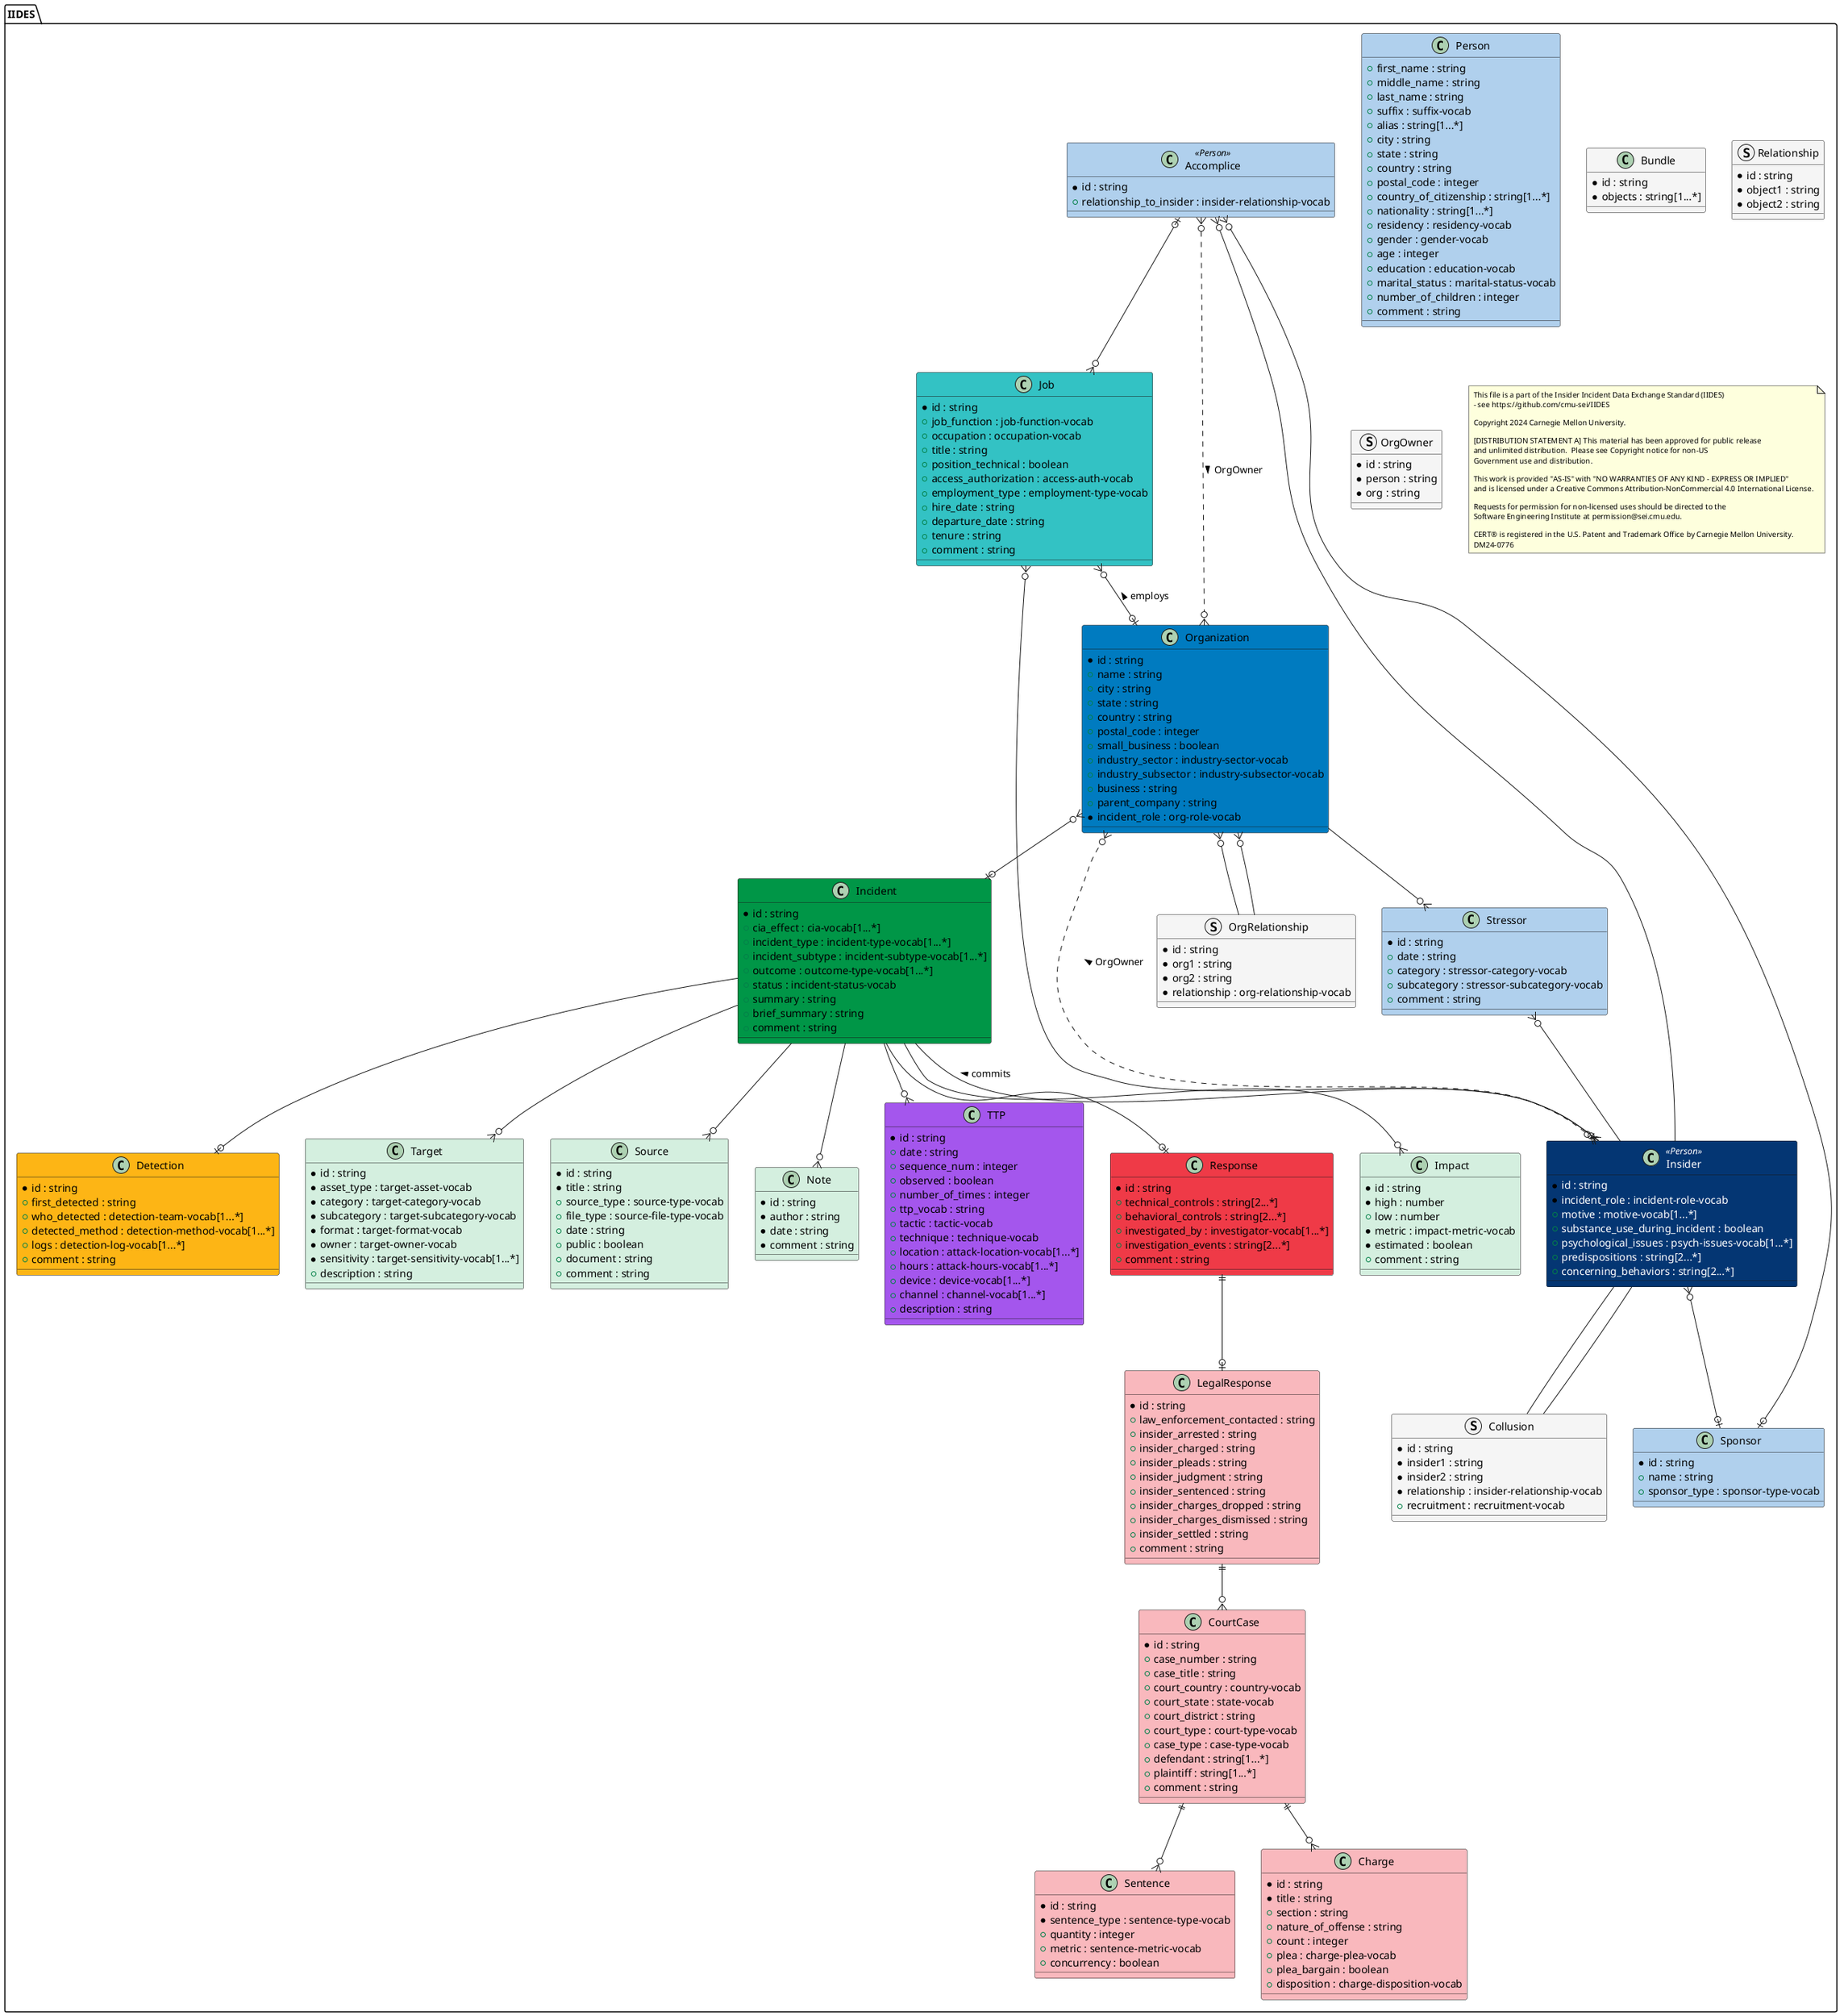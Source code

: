 @startuml IIDES
package "IIDES" #fff {


class Sponsor #b0d0ed {
	* id : string 
	+ name : string 
	+ sponsor_type : sponsor-type-vocab 
}
class Stressor #b0d0ed {
	* id : string 
	+ date : string 
	+ category : stressor-category-vocab 
	+ subcategory : stressor-subcategory-vocab 
	+ comment : string 
}
class Accomplice <<Person>> #b0d0ed {
	* id : string 
	+ relationship_to_insider : insider-relationship-vocab 
}
class Target #D4EFDF {
	* id : string 
	* asset_type : target-asset-vocab 
	* category : target-category-vocab 
	* subcategory : target-subcategory-vocab 
	* format : target-format-vocab 
	* owner : target-owner-vocab 
	* sensitivity : target-sensitivity-vocab[1...*] 
	+ description : string 
}
class Incident #009647 {
	* id : string 
	+ cia_effect : cia-vocab[1...*] 
	+ incident_type : incident-type-vocab[1...*] 
	+ incident_subtype : incident-subtype-vocab[1...*] 
	+ outcome : outcome-type-vocab[1...*] 
	+ status : incident-status-vocab 
	+ summary : string 
	+ brief_summary : string 
	+ comment : string 
}
class Source #D4EFDF {
	* id : string 
	* title : string 
	+ source_type : source-type-vocab 
	+ file_type : source-file-type-vocab 
	+ date : string 
	+ public : boolean 
	+ document : string 
	+ comment : string 
}
class LegalResponse #f9b8bd {
	* id : string 
	+ law_enforcement_contacted : string 
	+ insider_arrested : string 
	+ insider_charged : string 
	+ insider_pleads : string 
	+ insider_judgment : string 
	+ insider_sentenced : string 
	+ insider_charges_dropped : string 
	+ insider_charges_dismissed : string 
	+ insider_settled : string 
	+ comment : string 
}
class Person #b0d0ed {
	+ first_name : string 
	+ middle_name : string 
	+ last_name : string 
	+ suffix : suffix-vocab 
	+ alias : string[1...*] 
	+ city : string 
	+ state : string 
	+ country : string 
	+ postal_code : integer 
	+ country_of_citizenship : string[1...*] 
	+ nationality : string[1...*] 
	+ residency : residency-vocab 
	+ gender : gender-vocab 
	+ age : integer 
	+ education : education-vocab 
	+ marital_status : marital-status-vocab 
	+ number_of_children : integer 
	+ comment : string 
}
class Note #D4EFDF {
	* id : string 
	* author : string 
	* date : string 
	* comment : string 
}
class Bundle #F5F5F5 {
	* id : string 
	* objects : string[1...*] 
}
class Sentence #f9b8bd {
	* id : string 
	* sentence_type : sentence-type-vocab 
	+ quantity : integer 
	+ metric : sentence-metric-vocab 
	+ concurrency : boolean 
}
class TTP #A456ED {
	* id : string 
	+ date : string 
	+ sequence_num : integer 
	+ observed : boolean 
	+ number_of_times : integer 
	+ ttp_vocab : string 
	+ tactic : tactic-vocab 
	+ technique : technique-vocab 
	+ location : attack-location-vocab[1...*] 
	+ hours : attack-hours-vocab[1...*] 
	+ device : device-vocab[1...*] 
	+ channel : channel-vocab[1...*] 
	+ description : string 
}
class Job #33c2C4 {
	* id : string 
	+ job_function : job-function-vocab 
	+ occupation : occupation-vocab 
	+ title : string 
	+ position_technical : boolean 
	+ access_authorization : access-auth-vocab 
	+ employment_type : employment-type-vocab 
	+ hire_date : string 
	+ departure_date : string 
	+ tenure : string 
	+ comment : string 
}
class Charge #f9b8bd {
	* id : string 
	* title : string 
	+ section : string 
	+ nature_of_offense : string 
	+ count : integer 
	+ plea : charge-plea-vocab 
	+ plea_bargain : boolean 
	+ disposition : charge-disposition-vocab 
}
class Impact #D4EFDF {
	* id : string 
	* high : number 
	+ low : number 
	* metric : impact-metric-vocab 
	* estimated : boolean 
	+ comment : string 
}
class Organization #007BC0 {
	* id : string 
	+ name : string 
	+ city : string 
	+ state : string 
	+ country : string 
	+ postal_code : integer 
	+ small_business : boolean 
	+ industry_sector : industry-sector-vocab 
	+ industry_subsector : industry-subsector-vocab 
	+ business : string 
	+ parent_company : string 
	* incident_role : org-role-vocab 
}
class CourtCase #f9b8bd {
	* id : string 
	+ case_number : string 
	+ case_title : string 
	+ court_country : country-vocab 
	+ court_state : state-vocab 
	+ court_district : string 
	+ court_type : court-type-vocab 
	+ case_type : case-type-vocab 
	+ defendant : string[1...*] 
	+ plaintiff : string[1...*] 
	+ comment : string 
}
class Insider <<Person>> #043673;text:white {
	* id : string 
	* incident_role : incident-role-vocab 
	+ motive : motive-vocab[1...*] 
	+ substance_use_during_incident : boolean 
	+ psychological_issues : psych-issues-vocab[1...*] 
	+ predispositions : string[2...*] 
	+ concerning_behaviors : string[2...*] 
}
class Response #EF3A47 {
	* id : string 
	+ technical_controls : string[2...*] 
	+ behavioral_controls : string[2...*] 
	+ investigated_by : investigator-vocab[1...*] 
	+ investigation_events : string[2...*] 
	+ comment : string 
}
class Detection #FDB515 {
	* id : string 
	+ first_detected : string 
	+ who_detected : detection-team-vocab[1...*] 
	+ detected_method : detection-method-vocab[1...*] 
	+ logs : detection-log-vocab[1...*] 
	+ comment : string 
}
struct OrgRelationship #F5F5F5 {
	* id : string 
	* org1 : string 
	* org2 : string 
	* relationship : org-relationship-vocab 
}
struct Relationship #F5F5F5 {
	* id : string 
	* object1 : string 
	* object2 : string 
}
struct OrgOwner #F5F5F5 {
	* id : string 
	* person : string 
	* org : string 
}
struct Collusion #F5F5F5 {
	* id : string 
	* insider1 : string 
	* insider2 : string 
	* relationship : insider-relationship-vocab 
	+ recruitment : recruitment-vocab 
}

    Insider --o{ Accomplice
    Incident --|{ Insider : commits <
    Accomplice |o--o{ Job
    Job }o--o| Organization : employs <
    Insider |o--o{ Job
    Organization }o--o| Incident
    Organization }o-- OrgRelationship
    OrgRelationship --o{ Organization
    Insider }o--o| Sponsor
    Accomplice }o--o| Sponsor
    Insider }o..o{ Organization : OrgOwner >
    Accomplice }o..o{ Organization : OrgOwner >
    Insider -- Collusion
    Collusion -- Insider
    Incident --o{ Impact
    Incident --o{ Target
    Incident --o{ Source
    Incident --o{ Note
    CourtCase ||--o{ Charge
    CourtCase ||--o{ Sentence
    Incident --o| Detection
    Incident --o| Response
    Response ||--o| LegalResponse
    LegalResponse ||--o{ CourtCase
    Organization --o{ Stressor
    Stressor }o-- Insider
    Incident --o{ TTP
note as N1
<size:10>This file is a part of the Insider Incident Data Exchange Standard (IIDES)
<size:10>- see https://github.com/cmu-sei/IIDES
<size:5> 
<size:10>Copyright 2024 Carnegie Mellon University.
<size:5> 
<size:10>[DISTRIBUTION STATEMENT A] This material has been approved for public release
<size:10>and unlimited distribution.  Please see Copyright notice for non-US
<size:10>Government use and distribution.
<size:5> 
<size:10>This work is provided "AS-IS" with "NO WARRANTIES OF ANY KIND - EXPRESS OR IMPLIED"
<size:10>and is licensed under a Creative Commons Attribution-NonCommercial 4.0 International License.
<size:5> 
<size:10>Requests for permission for non-licensed uses should be directed to the
<size:10>Software Engineering Institute at permission@sei.cmu.edu.
<size:5> 
<size:10>CERT® is registered in the U.S. Patent and Trademark Office by Carnegie Mellon University.
<size:10>DM24-0776
end note
}
@enduml